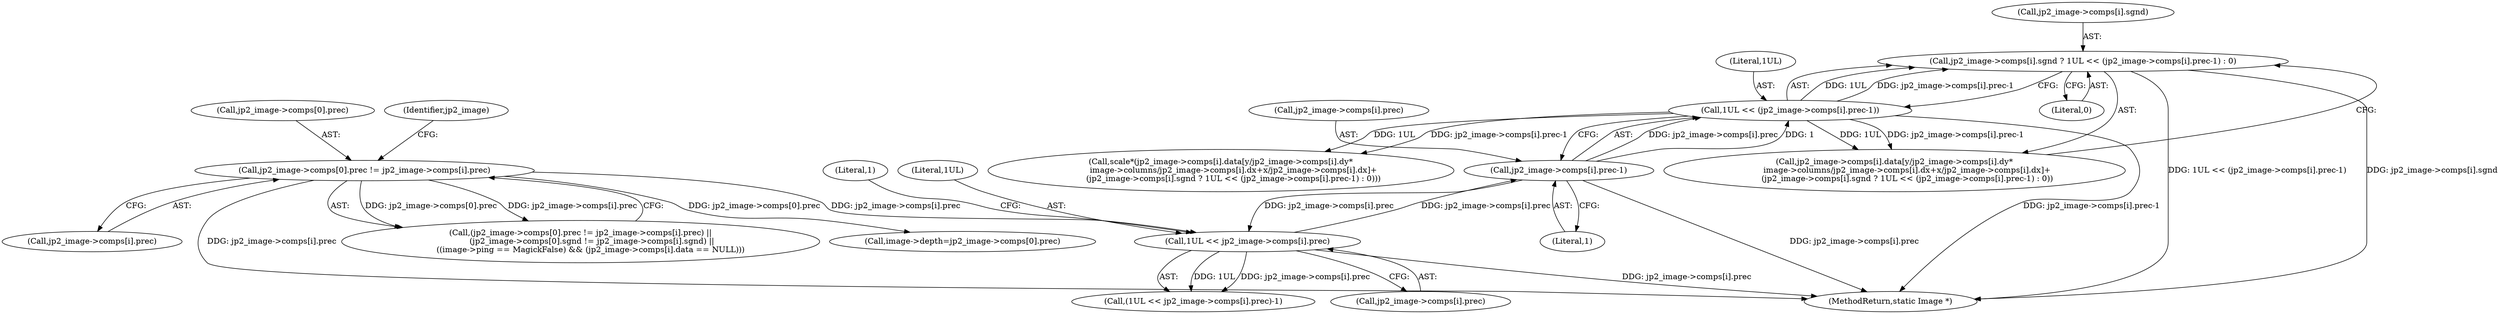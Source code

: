 digraph "0_ImageMagick_b0c5222ce31e8f941fa02ff9c7a040fb2db30dbc@pointer" {
"1000887" [label="(Call,jp2_image->comps[i].sgnd ? 1UL << (jp2_image->comps[i].prec-1) : 0)"];
"1000895" [label="(Call,1UL << (jp2_image->comps[i].prec-1))"];
"1000897" [label="(Call,jp2_image->comps[i].prec-1)"];
"1000833" [label="(Call,1UL << jp2_image->comps[i].prec)"];
"1000556" [label="(Call,jp2_image->comps[0].prec != jp2_image->comps[i].prec)"];
"1000557" [label="(Call,jp2_image->comps[0].prec)"];
"1000633" [label="(Call,image->depth=jp2_image->comps[0].prec)"];
"1000556" [label="(Call,jp2_image->comps[0].prec != jp2_image->comps[i].prec)"];
"1000832" [label="(Call,(1UL << jp2_image->comps[i].prec)-1)"];
"1000835" [label="(Call,jp2_image->comps[i].prec)"];
"1000906" [label="(Literal,0)"];
"1000898" [label="(Call,jp2_image->comps[i].prec)"];
"1000847" [label="(Call,jp2_image->comps[i].data[y/jp2_image->comps[i].dy*\n          image->columns/jp2_image->comps[i].dx+x/jp2_image->comps[i].dx]+\n          (jp2_image->comps[i].sgnd ? 1UL << (jp2_image->comps[i].prec-1) : 0))"];
"1000842" [label="(Literal,1)"];
"1000888" [label="(Call,jp2_image->comps[i].sgnd)"];
"1000897" [label="(Call,jp2_image->comps[i].prec-1)"];
"1000564" [label="(Call,jp2_image->comps[i].prec)"];
"1000895" [label="(Call,1UL << (jp2_image->comps[i].prec-1))"];
"1001022" [label="(MethodReturn,static Image *)"];
"1000845" [label="(Call,scale*(jp2_image->comps[i].data[y/jp2_image->comps[i].dy*\n          image->columns/jp2_image->comps[i].dx+x/jp2_image->comps[i].dx]+\n          (jp2_image->comps[i].sgnd ? 1UL << (jp2_image->comps[i].prec-1) : 0)))"];
"1000555" [label="(Call,(jp2_image->comps[0].prec != jp2_image->comps[i].prec) ||\n         (jp2_image->comps[0].sgnd != jp2_image->comps[i].sgnd) ||\n        ((image->ping == MagickFalse) && (jp2_image->comps[i].data == NULL)))"];
"1000833" [label="(Call,1UL << jp2_image->comps[i].prec)"];
"1000834" [label="(Literal,1UL)"];
"1000905" [label="(Literal,1)"];
"1000896" [label="(Literal,1UL)"];
"1000576" [label="(Identifier,jp2_image)"];
"1000887" [label="(Call,jp2_image->comps[i].sgnd ? 1UL << (jp2_image->comps[i].prec-1) : 0)"];
"1000887" -> "1000847"  [label="AST: "];
"1000887" -> "1000895"  [label="CFG: "];
"1000887" -> "1000906"  [label="CFG: "];
"1000888" -> "1000887"  [label="AST: "];
"1000895" -> "1000887"  [label="AST: "];
"1000906" -> "1000887"  [label="AST: "];
"1000847" -> "1000887"  [label="CFG: "];
"1000887" -> "1001022"  [label="DDG: 1UL << (jp2_image->comps[i].prec-1)"];
"1000887" -> "1001022"  [label="DDG: jp2_image->comps[i].sgnd"];
"1000895" -> "1000887"  [label="DDG: 1UL"];
"1000895" -> "1000887"  [label="DDG: jp2_image->comps[i].prec-1"];
"1000895" -> "1000897"  [label="CFG: "];
"1000896" -> "1000895"  [label="AST: "];
"1000897" -> "1000895"  [label="AST: "];
"1000895" -> "1001022"  [label="DDG: jp2_image->comps[i].prec-1"];
"1000895" -> "1000845"  [label="DDG: 1UL"];
"1000895" -> "1000845"  [label="DDG: jp2_image->comps[i].prec-1"];
"1000895" -> "1000847"  [label="DDG: 1UL"];
"1000895" -> "1000847"  [label="DDG: jp2_image->comps[i].prec-1"];
"1000897" -> "1000895"  [label="DDG: jp2_image->comps[i].prec"];
"1000897" -> "1000895"  [label="DDG: 1"];
"1000897" -> "1000905"  [label="CFG: "];
"1000898" -> "1000897"  [label="AST: "];
"1000905" -> "1000897"  [label="AST: "];
"1000897" -> "1001022"  [label="DDG: jp2_image->comps[i].prec"];
"1000897" -> "1000833"  [label="DDG: jp2_image->comps[i].prec"];
"1000833" -> "1000897"  [label="DDG: jp2_image->comps[i].prec"];
"1000833" -> "1000832"  [label="AST: "];
"1000833" -> "1000835"  [label="CFG: "];
"1000834" -> "1000833"  [label="AST: "];
"1000835" -> "1000833"  [label="AST: "];
"1000842" -> "1000833"  [label="CFG: "];
"1000833" -> "1001022"  [label="DDG: jp2_image->comps[i].prec"];
"1000833" -> "1000832"  [label="DDG: 1UL"];
"1000833" -> "1000832"  [label="DDG: jp2_image->comps[i].prec"];
"1000556" -> "1000833"  [label="DDG: jp2_image->comps[i].prec"];
"1000556" -> "1000555"  [label="AST: "];
"1000556" -> "1000564"  [label="CFG: "];
"1000557" -> "1000556"  [label="AST: "];
"1000564" -> "1000556"  [label="AST: "];
"1000576" -> "1000556"  [label="CFG: "];
"1000555" -> "1000556"  [label="CFG: "];
"1000556" -> "1001022"  [label="DDG: jp2_image->comps[i].prec"];
"1000556" -> "1000555"  [label="DDG: jp2_image->comps[0].prec"];
"1000556" -> "1000555"  [label="DDG: jp2_image->comps[i].prec"];
"1000556" -> "1000633"  [label="DDG: jp2_image->comps[0].prec"];
}
